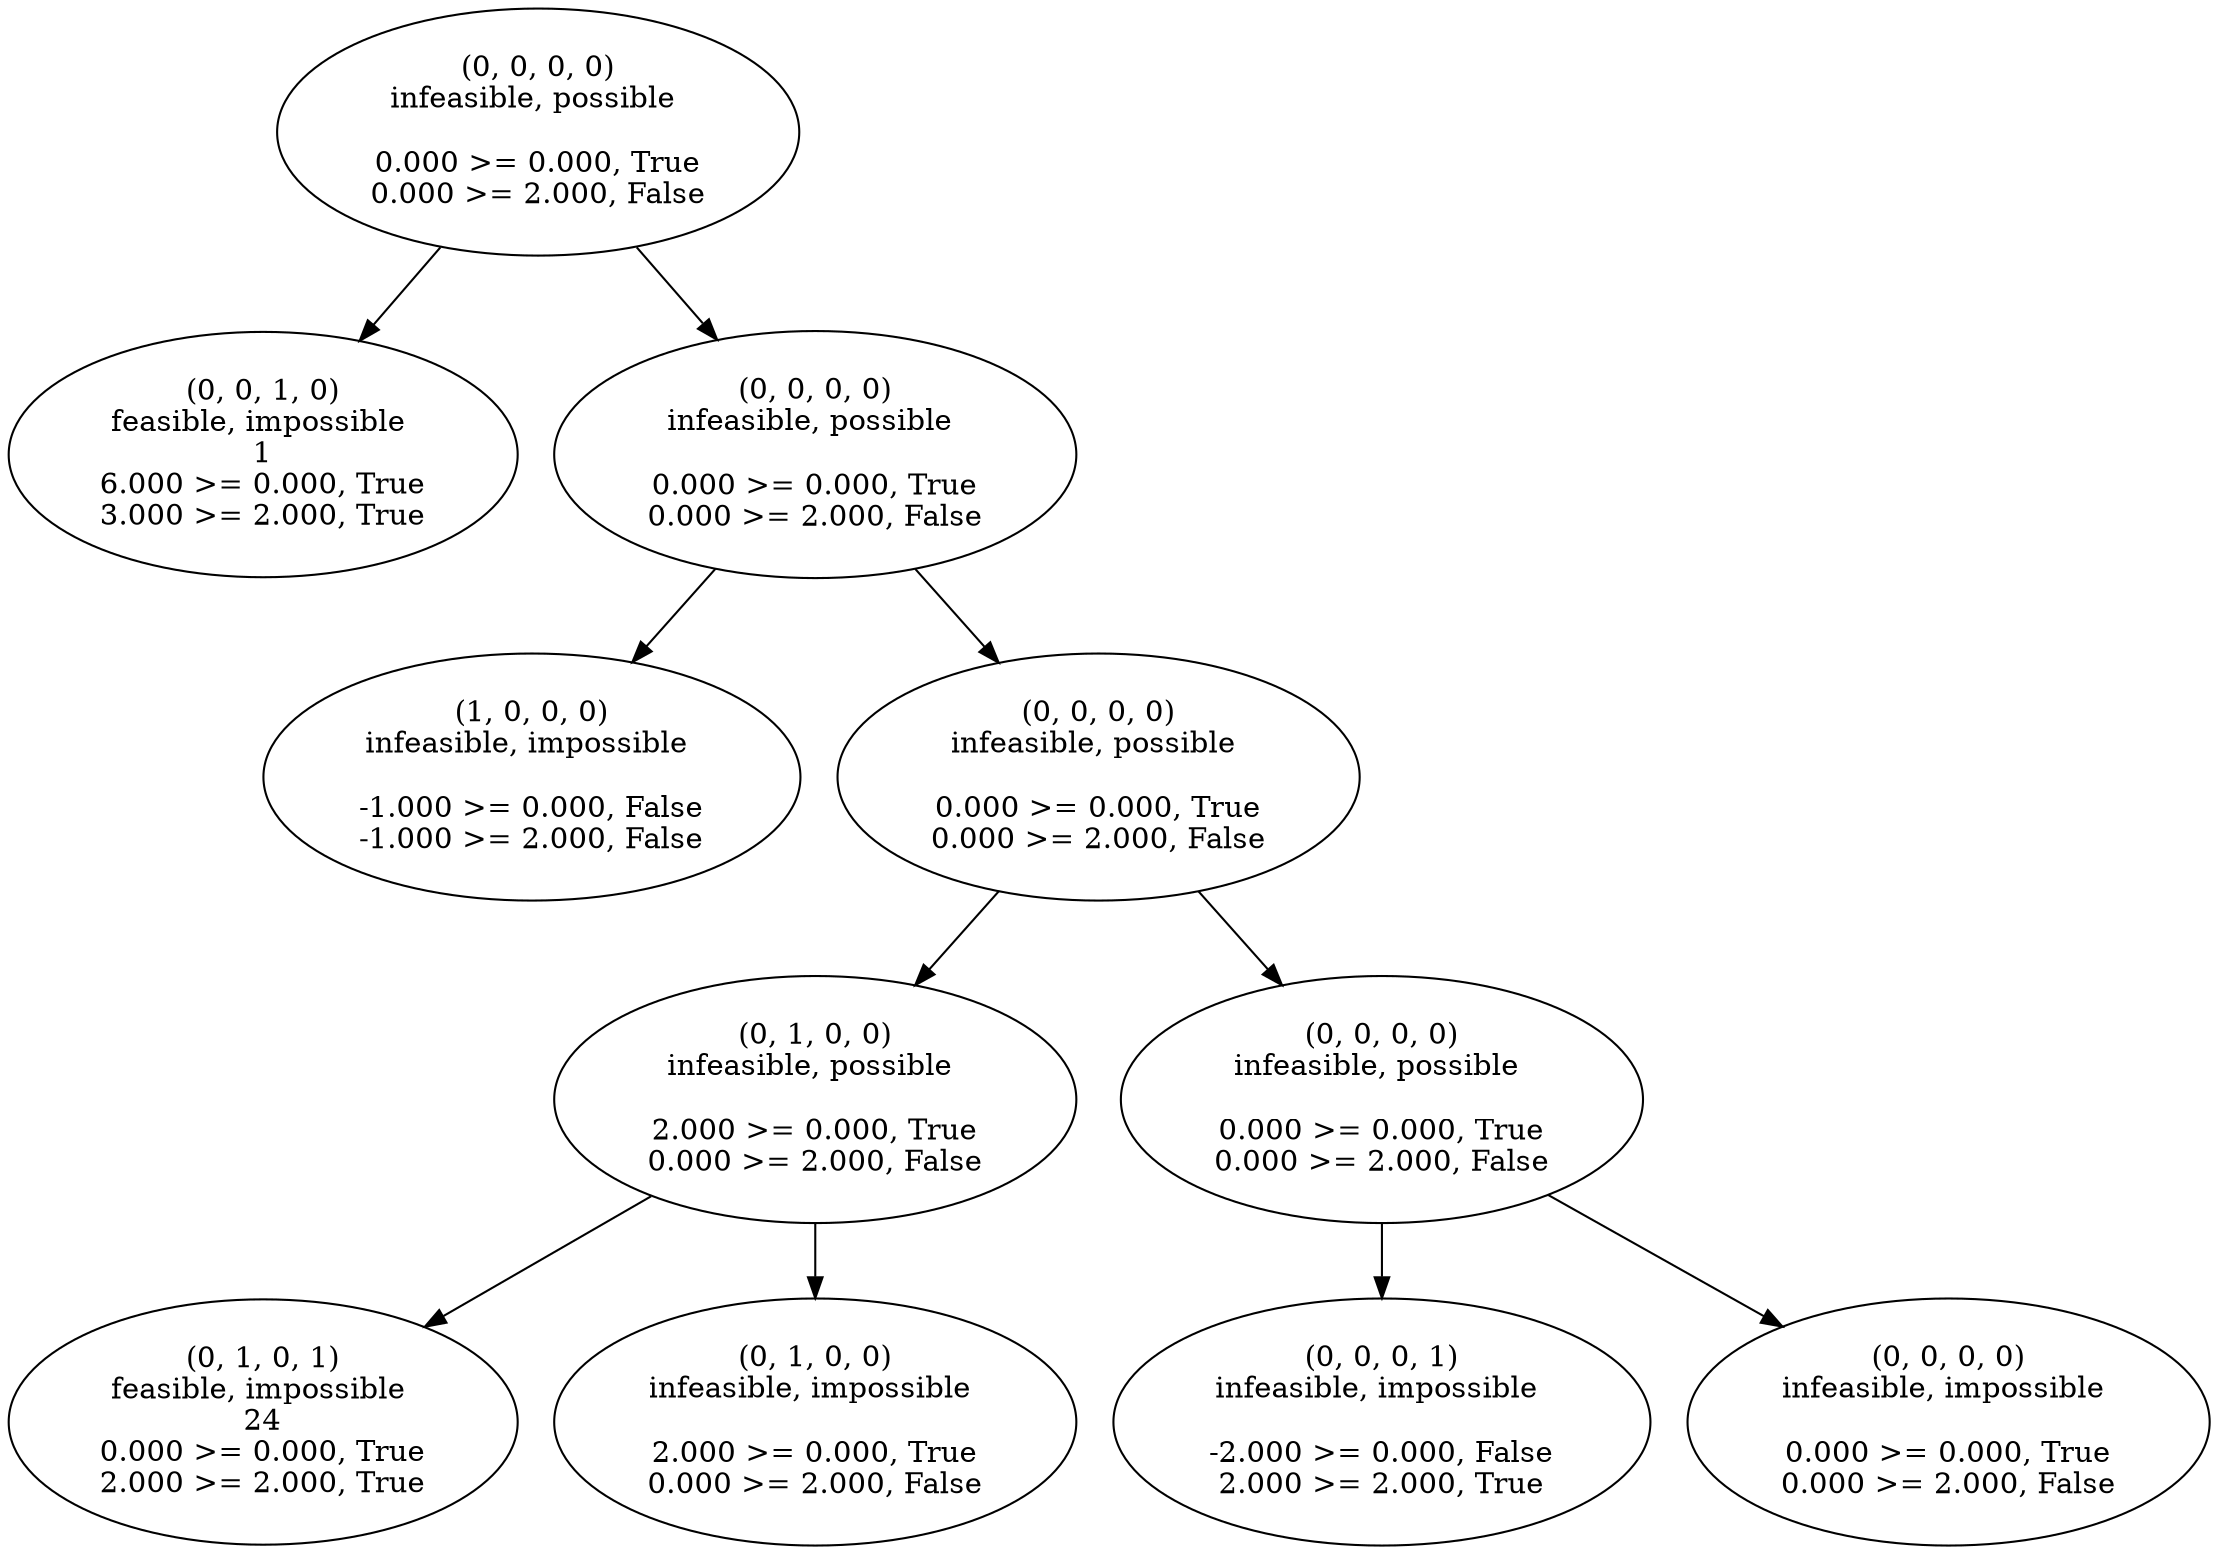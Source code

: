 digraph{
0 -> 1;
0 -> 2;
2 -> 3;
2 -> 4;
4 -> 5;
4 -> 8;
5 -> 6;
5 -> 7;
8 -> 9;
8 -> 10;
0 [label="(0, 0, 0, 0)\ninfeasible, possible \n\n0.000 >= 0.000, True\n0.000 >= 2.000, False\n"]
1 [label="(0, 0, 1, 0)\nfeasible, impossible \n1\n6.000 >= 0.000, True\n3.000 >= 2.000, True\n"]
2 [label="(0, 0, 0, 0)\ninfeasible, possible \n\n0.000 >= 0.000, True\n0.000 >= 2.000, False\n"]
3 [label="(1, 0, 0, 0)\ninfeasible, impossible \n\n-1.000 >= 0.000, False\n-1.000 >= 2.000, False\n"]
4 [label="(0, 0, 0, 0)\ninfeasible, possible \n\n0.000 >= 0.000, True\n0.000 >= 2.000, False\n"]
5 [label="(0, 1, 0, 0)\ninfeasible, possible \n\n2.000 >= 0.000, True\n0.000 >= 2.000, False\n"]
6 [label="(0, 1, 0, 1)\nfeasible, impossible \n24\n0.000 >= 0.000, True\n2.000 >= 2.000, True\n"]
7 [label="(0, 1, 0, 0)\ninfeasible, impossible \n\n2.000 >= 0.000, True\n0.000 >= 2.000, False\n"]
8 [label="(0, 0, 0, 0)\ninfeasible, possible \n\n0.000 >= 0.000, True\n0.000 >= 2.000, False\n"]
9 [label="(0, 0, 0, 1)\ninfeasible, impossible \n\n-2.000 >= 0.000, False\n2.000 >= 2.000, True\n"]
10 [label="(0, 0, 0, 0)\ninfeasible, impossible \n\n0.000 >= 0.000, True\n0.000 >= 2.000, False\n"]
}
